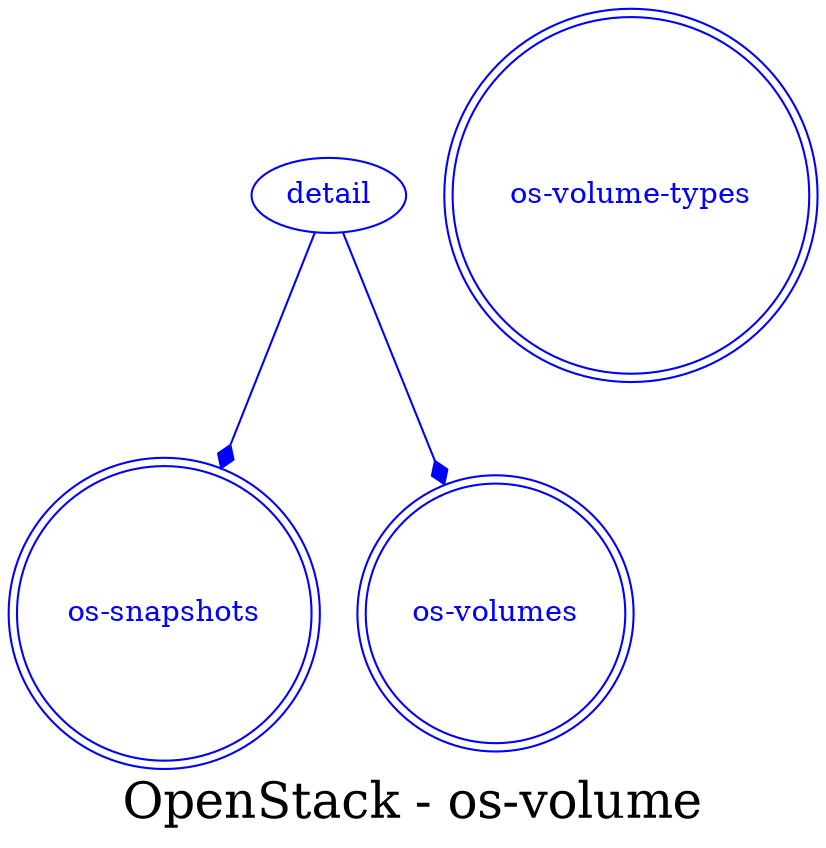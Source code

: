 digraph LexiconGraph {
graph[label="OpenStack - os-volume", fontsize=24]
splines=true
"os-snapshots" [color=blue, fontcolor=blue, shape=doublecircle]
"os-volumes" [color=blue, fontcolor=blue, shape=doublecircle]
"os-volume-types" [color=blue, fontcolor=blue, shape=doublecircle]
"detail" -> "os-snapshots" [color=blue, fontcolor=blue, arrowhead=diamond, arrowtail=none]
"detail" [color=blue, fontcolor=blue, shape=ellipse]
"detail" -> "os-volumes" [color=blue, fontcolor=blue, arrowhead=diamond, arrowtail=none]
}
